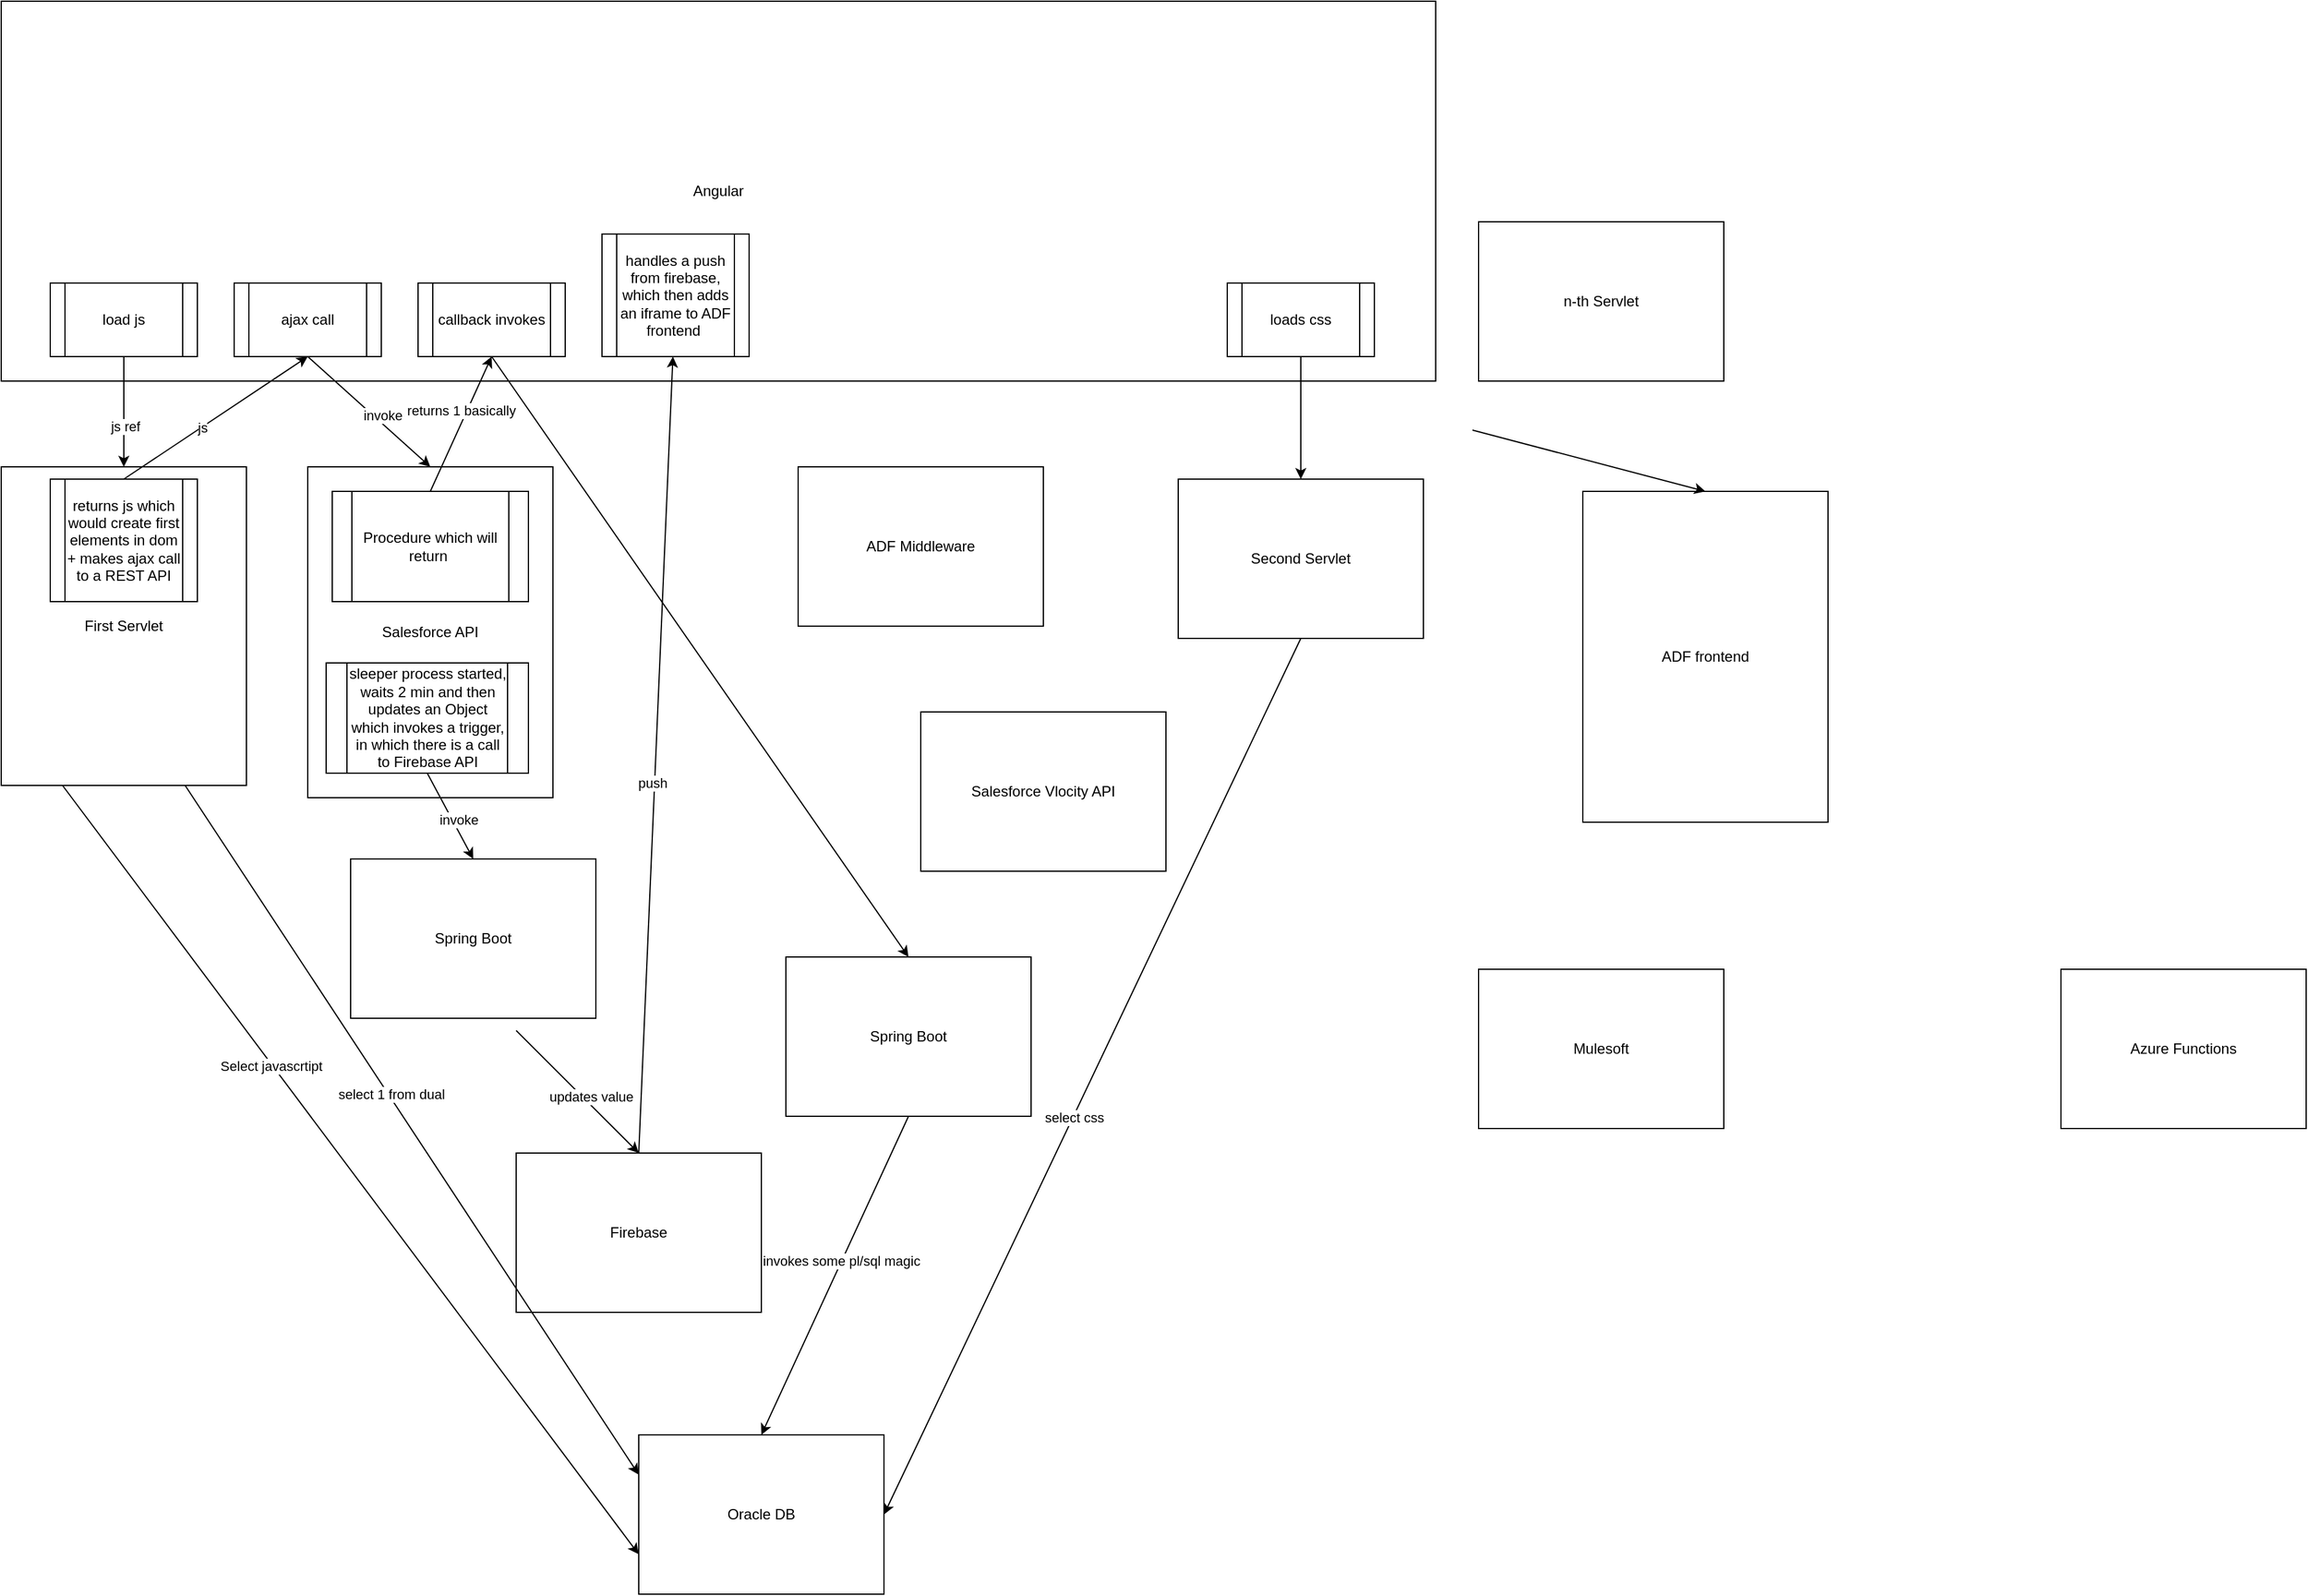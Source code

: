 <mxfile version="17.4.2" type="device" pages="2"><diagram id="gRVMiVuH9O5RE4YzDpq-" name="Page-1"><mxGraphModel dx="2062" dy="1225" grid="1" gridSize="10" guides="1" tooltips="1" connect="1" arrows="1" fold="1" page="1" pageScale="1" pageWidth="850" pageHeight="1100" math="0" shadow="0"><root><mxCell id="0"/><mxCell id="1" parent="0"/><mxCell id="ZrX8W6_ObKEaV-N90APT-1" value="Angular" style="rounded=0;whiteSpace=wrap;html=1;" vertex="1" parent="1"><mxGeometry x="40" y="30" width="1170" height="310" as="geometry"/></mxCell><mxCell id="ZrX8W6_ObKEaV-N90APT-2" value="First Servlet" style="rounded=0;whiteSpace=wrap;html=1;" vertex="1" parent="1"><mxGeometry x="40" y="410" width="200" height="260" as="geometry"/></mxCell><mxCell id="ZrX8W6_ObKEaV-N90APT-5" value="Salesforce API" style="rounded=0;whiteSpace=wrap;html=1;" vertex="1" parent="1"><mxGeometry x="290" y="410" width="200" height="270" as="geometry"/></mxCell><mxCell id="ZrX8W6_ObKEaV-N90APT-6" value="Oracle DB" style="rounded=0;whiteSpace=wrap;html=1;" vertex="1" parent="1"><mxGeometry x="560" y="1200" width="200" height="130" as="geometry"/></mxCell><mxCell id="ZrX8W6_ObKEaV-N90APT-7" value="ADF Middleware" style="rounded=0;whiteSpace=wrap;html=1;" vertex="1" parent="1"><mxGeometry x="690" y="410" width="200" height="130" as="geometry"/></mxCell><mxCell id="ZrX8W6_ObKEaV-N90APT-8" value="Firebase" style="rounded=0;whiteSpace=wrap;html=1;" vertex="1" parent="1"><mxGeometry x="460" y="970" width="200" height="130" as="geometry"/></mxCell><mxCell id="ZrX8W6_ObKEaV-N90APT-9" value="ADF frontend" style="rounded=0;whiteSpace=wrap;html=1;" vertex="1" parent="1"><mxGeometry x="1330" y="430" width="200" height="270" as="geometry"/></mxCell><mxCell id="ZrX8W6_ObKEaV-N90APT-10" value="Spring Boot" style="rounded=0;whiteSpace=wrap;html=1;" vertex="1" parent="1"><mxGeometry x="680" y="810" width="200" height="130" as="geometry"/></mxCell><mxCell id="ZrX8W6_ObKEaV-N90APT-11" value="Salesforce Vlocity API" style="rounded=0;whiteSpace=wrap;html=1;" vertex="1" parent="1"><mxGeometry x="790" y="610" width="200" height="130" as="geometry"/></mxCell><mxCell id="ZrX8W6_ObKEaV-N90APT-12" value="Mulesoft" style="rounded=0;whiteSpace=wrap;html=1;" vertex="1" parent="1"><mxGeometry x="1245" y="820" width="200" height="130" as="geometry"/></mxCell><mxCell id="ZrX8W6_ObKEaV-N90APT-13" value="Second Servlet" style="rounded=0;whiteSpace=wrap;html=1;" vertex="1" parent="1"><mxGeometry x="1000" y="420" width="200" height="130" as="geometry"/></mxCell><mxCell id="ZrX8W6_ObKEaV-N90APT-14" value="Azure Functions" style="rounded=0;whiteSpace=wrap;html=1;" vertex="1" parent="1"><mxGeometry x="1720" y="820" width="200" height="130" as="geometry"/></mxCell><mxCell id="ZrX8W6_ObKEaV-N90APT-15" value="n-th Servlet" style="rounded=0;whiteSpace=wrap;html=1;" vertex="1" parent="1"><mxGeometry x="1245" y="210" width="200" height="130" as="geometry"/></mxCell><mxCell id="ZrX8W6_ObKEaV-N90APT-16" value="" style="endArrow=classic;html=1;rounded=0;exitX=0.5;exitY=1;exitDx=0;exitDy=0;" edge="1" parent="1" source="ZrX8W6_ObKEaV-N90APT-18" target="ZrX8W6_ObKEaV-N90APT-2"><mxGeometry width="50" height="50" relative="1" as="geometry"><mxPoint x="760" y="660" as="sourcePoint"/><mxPoint x="810" y="610" as="targetPoint"/></mxGeometry></mxCell><mxCell id="GZ9ou5ZiUer6CR7oQQLi-5" value="js ref" style="edgeLabel;html=1;align=center;verticalAlign=middle;resizable=0;points=[];" vertex="1" connectable="0" parent="ZrX8W6_ObKEaV-N90APT-16"><mxGeometry x="0.259" y="1" relative="1" as="geometry"><mxPoint as="offset"/></mxGeometry></mxCell><mxCell id="ZrX8W6_ObKEaV-N90APT-18" value="load js" style="shape=process;whiteSpace=wrap;html=1;backgroundOutline=1;" vertex="1" parent="1"><mxGeometry x="80" y="260" width="120" height="60" as="geometry"/></mxCell><mxCell id="ZrX8W6_ObKEaV-N90APT-19" value="returns js which would create first elements in dom + makes ajax call to a REST API" style="shape=process;whiteSpace=wrap;html=1;backgroundOutline=1;" vertex="1" parent="1"><mxGeometry x="80" y="420" width="120" height="100" as="geometry"/></mxCell><mxCell id="ZrX8W6_ObKEaV-N90APT-20" value="ajax call" style="shape=process;whiteSpace=wrap;html=1;backgroundOutline=1;" vertex="1" parent="1"><mxGeometry x="230" y="260" width="120" height="60" as="geometry"/></mxCell><mxCell id="ZrX8W6_ObKEaV-N90APT-21" value="" style="endArrow=classic;html=1;rounded=0;exitX=0.5;exitY=0;exitDx=0;exitDy=0;entryX=0.5;entryY=1;entryDx=0;entryDy=0;" edge="1" parent="1" source="ZrX8W6_ObKEaV-N90APT-19" target="ZrX8W6_ObKEaV-N90APT-20"><mxGeometry width="50" height="50" relative="1" as="geometry"><mxPoint x="880" y="510" as="sourcePoint"/><mxPoint x="930" y="460" as="targetPoint"/></mxGeometry></mxCell><mxCell id="GZ9ou5ZiUer6CR7oQQLi-6" value="js" style="edgeLabel;html=1;align=center;verticalAlign=middle;resizable=0;points=[];" vertex="1" connectable="0" parent="ZrX8W6_ObKEaV-N90APT-21"><mxGeometry x="-0.152" relative="1" as="geometry"><mxPoint as="offset"/></mxGeometry></mxCell><mxCell id="ZrX8W6_ObKEaV-N90APT-22" value="" style="endArrow=classic;html=1;rounded=0;exitX=0.5;exitY=1;exitDx=0;exitDy=0;entryX=0.5;entryY=0;entryDx=0;entryDy=0;" edge="1" parent="1" source="ZrX8W6_ObKEaV-N90APT-20" target="ZrX8W6_ObKEaV-N90APT-5"><mxGeometry width="50" height="50" relative="1" as="geometry"><mxPoint x="880" y="510" as="sourcePoint"/><mxPoint x="930" y="460" as="targetPoint"/></mxGeometry></mxCell><mxCell id="GZ9ou5ZiUer6CR7oQQLi-7" value="invoke" style="edgeLabel;html=1;align=center;verticalAlign=middle;resizable=0;points=[];" vertex="1" connectable="0" parent="ZrX8W6_ObKEaV-N90APT-22"><mxGeometry x="0.154" y="4" relative="1" as="geometry"><mxPoint y="-1" as="offset"/></mxGeometry></mxCell><mxCell id="ZrX8W6_ObKEaV-N90APT-24" value="Procedure which will return&amp;nbsp;" style="shape=process;whiteSpace=wrap;html=1;backgroundOutline=1;" vertex="1" parent="1"><mxGeometry x="310" y="430" width="160" height="90" as="geometry"/></mxCell><mxCell id="ZrX8W6_ObKEaV-N90APT-25" value="loads css" style="shape=process;whiteSpace=wrap;html=1;backgroundOutline=1;" vertex="1" parent="1"><mxGeometry x="1040" y="260" width="120" height="60" as="geometry"/></mxCell><mxCell id="ZrX8W6_ObKEaV-N90APT-26" value="" style="endArrow=classic;html=1;rounded=0;entryX=0.5;entryY=0;entryDx=0;entryDy=0;exitX=0.5;exitY=1;exitDx=0;exitDy=0;" edge="1" parent="1" source="ZrX8W6_ObKEaV-N90APT-25" target="ZrX8W6_ObKEaV-N90APT-13"><mxGeometry width="50" height="50" relative="1" as="geometry"><mxPoint x="880" y="500" as="sourcePoint"/><mxPoint x="930" y="450" as="targetPoint"/></mxGeometry></mxCell><mxCell id="ZrX8W6_ObKEaV-N90APT-27" value="" style="endArrow=classic;html=1;rounded=0;exitX=0.5;exitY=1;exitDx=0;exitDy=0;entryX=1;entryY=0.5;entryDx=0;entryDy=0;" edge="1" parent="1" source="ZrX8W6_ObKEaV-N90APT-13" target="ZrX8W6_ObKEaV-N90APT-6"><mxGeometry width="50" height="50" relative="1" as="geometry"><mxPoint x="880" y="500" as="sourcePoint"/><mxPoint x="930" y="450" as="targetPoint"/></mxGeometry></mxCell><mxCell id="GZ9ou5ZiUer6CR7oQQLi-4" value="select css" style="edgeLabel;html=1;align=center;verticalAlign=middle;resizable=0;points=[];" vertex="1" connectable="0" parent="ZrX8W6_ObKEaV-N90APT-27"><mxGeometry x="0.092" relative="1" as="geometry"><mxPoint as="offset"/></mxGeometry></mxCell><mxCell id="ZrX8W6_ObKEaV-N90APT-28" value="" style="endArrow=classic;html=1;rounded=0;exitX=0.75;exitY=1;exitDx=0;exitDy=0;entryX=0;entryY=0.25;entryDx=0;entryDy=0;" edge="1" parent="1" source="ZrX8W6_ObKEaV-N90APT-2" target="ZrX8W6_ObKEaV-N90APT-6"><mxGeometry width="50" height="50" relative="1" as="geometry"><mxPoint x="880" y="500" as="sourcePoint"/><mxPoint x="930" y="450" as="targetPoint"/></mxGeometry></mxCell><mxCell id="GZ9ou5ZiUer6CR7oQQLi-3" value="select 1 from dual" style="edgeLabel;html=1;align=center;verticalAlign=middle;resizable=0;points=[];" vertex="1" connectable="0" parent="ZrX8W6_ObKEaV-N90APT-28"><mxGeometry x="-0.101" y="2" relative="1" as="geometry"><mxPoint as="offset"/></mxGeometry></mxCell><mxCell id="GZ9ou5ZiUer6CR7oQQLi-1" value="" style="endArrow=classic;html=1;rounded=0;exitX=0.25;exitY=1;exitDx=0;exitDy=0;entryX=0;entryY=0.75;entryDx=0;entryDy=0;" edge="1" parent="1" source="ZrX8W6_ObKEaV-N90APT-2" target="ZrX8W6_ObKEaV-N90APT-6"><mxGeometry width="50" height="50" relative="1" as="geometry"><mxPoint x="200" y="680" as="sourcePoint"/><mxPoint x="560" y="902.5" as="targetPoint"/></mxGeometry></mxCell><mxCell id="GZ9ou5ZiUer6CR7oQQLi-2" value="Select javascrtipt" style="edgeLabel;html=1;align=center;verticalAlign=middle;resizable=0;points=[];" vertex="1" connectable="0" parent="GZ9ou5ZiUer6CR7oQQLi-1"><mxGeometry x="-0.276" y="-2" relative="1" as="geometry"><mxPoint x="1" as="offset"/></mxGeometry></mxCell><mxCell id="GZ9ou5ZiUer6CR7oQQLi-8" value="callback invokes" style="shape=process;whiteSpace=wrap;html=1;backgroundOutline=1;" vertex="1" parent="1"><mxGeometry x="380" y="260" width="120" height="60" as="geometry"/></mxCell><mxCell id="GZ9ou5ZiUer6CR7oQQLi-9" value="" style="endArrow=classic;html=1;rounded=0;exitX=0.5;exitY=0;exitDx=0;exitDy=0;entryX=0.5;entryY=1;entryDx=0;entryDy=0;" edge="1" parent="1" source="ZrX8W6_ObKEaV-N90APT-24" target="GZ9ou5ZiUer6CR7oQQLi-8"><mxGeometry width="50" height="50" relative="1" as="geometry"><mxPoint x="300" y="330" as="sourcePoint"/><mxPoint x="400" y="420" as="targetPoint"/></mxGeometry></mxCell><mxCell id="GZ9ou5ZiUer6CR7oQQLi-10" value="returns 1 basically" style="edgeLabel;html=1;align=center;verticalAlign=middle;resizable=0;points=[];" vertex="1" connectable="0" parent="GZ9ou5ZiUer6CR7oQQLi-9"><mxGeometry x="0.154" y="4" relative="1" as="geometry"><mxPoint y="-1" as="offset"/></mxGeometry></mxCell><mxCell id="GZ9ou5ZiUer6CR7oQQLi-11" value="sleeper process started, waits 2 min and then updates an Object which invokes a trigger, in which there is a call to Firebase API" style="shape=process;whiteSpace=wrap;html=1;backgroundOutline=1;" vertex="1" parent="1"><mxGeometry x="305" y="570" width="165" height="90" as="geometry"/></mxCell><mxCell id="GZ9ou5ZiUer6CR7oQQLi-13" value="" style="endArrow=classic;html=1;rounded=0;exitX=0.5;exitY=1;exitDx=0;exitDy=0;entryX=0.5;entryY=0;entryDx=0;entryDy=0;" edge="1" parent="1" source="GZ9ou5ZiUer6CR7oQQLi-11" target="GZ9ou5ZiUer6CR7oQQLi-28"><mxGeometry width="50" height="50" relative="1" as="geometry"><mxPoint x="300" y="330" as="sourcePoint"/><mxPoint x="400" y="420" as="targetPoint"/></mxGeometry></mxCell><mxCell id="GZ9ou5ZiUer6CR7oQQLi-14" value="invoke" style="edgeLabel;html=1;align=center;verticalAlign=middle;resizable=0;points=[];" vertex="1" connectable="0" parent="GZ9ou5ZiUer6CR7oQQLi-13"><mxGeometry x="0.154" y="4" relative="1" as="geometry"><mxPoint y="-1" as="offset"/></mxGeometry></mxCell><mxCell id="GZ9ou5ZiUer6CR7oQQLi-15" value="" style="endArrow=classic;html=1;rounded=0;exitX=0.5;exitY=0;exitDx=0;exitDy=0;" edge="1" parent="1" source="ZrX8W6_ObKEaV-N90APT-8" target="GZ9ou5ZiUer6CR7oQQLi-16"><mxGeometry width="50" height="50" relative="1" as="geometry"><mxPoint x="880" y="770" as="sourcePoint"/><mxPoint x="560" y="410" as="targetPoint"/></mxGeometry></mxCell><mxCell id="GZ9ou5ZiUer6CR7oQQLi-17" value="push" style="edgeLabel;html=1;align=center;verticalAlign=middle;resizable=0;points=[];" vertex="1" connectable="0" parent="GZ9ou5ZiUer6CR7oQQLi-15"><mxGeometry x="-0.071" y="2" relative="1" as="geometry"><mxPoint as="offset"/></mxGeometry></mxCell><mxCell id="GZ9ou5ZiUer6CR7oQQLi-16" value="handles a push from firebase, which then adds an iframe to ADF frontend&amp;nbsp;" style="shape=process;whiteSpace=wrap;html=1;backgroundOutline=1;" vertex="1" parent="1"><mxGeometry x="530" y="220" width="120" height="100" as="geometry"/></mxCell><mxCell id="GZ9ou5ZiUer6CR7oQQLi-18" value="" style="endArrow=classic;html=1;rounded=0;entryX=0.5;entryY=0;entryDx=0;entryDy=0;" edge="1" parent="1" target="ZrX8W6_ObKEaV-N90APT-9"><mxGeometry width="50" height="50" relative="1" as="geometry"><mxPoint x="1240" y="380" as="sourcePoint"/><mxPoint x="930" y="690" as="targetPoint"/></mxGeometry></mxCell><mxCell id="GZ9ou5ZiUer6CR7oQQLi-19" value="" style="endArrow=classic;html=1;rounded=0;entryX=0.5;entryY=0;entryDx=0;entryDy=0;exitX=0.5;exitY=1;exitDx=0;exitDy=0;" edge="1" parent="1" source="GZ9ou5ZiUer6CR7oQQLi-8" target="ZrX8W6_ObKEaV-N90APT-10"><mxGeometry width="50" height="50" relative="1" as="geometry"><mxPoint x="880" y="240" as="sourcePoint"/><mxPoint x="930" y="190" as="targetPoint"/></mxGeometry></mxCell><mxCell id="GZ9ou5ZiUer6CR7oQQLi-23" value="" style="endArrow=classic;html=1;rounded=0;entryX=0.5;entryY=0;entryDx=0;entryDy=0;exitX=0.5;exitY=1;exitDx=0;exitDy=0;" edge="1" parent="1" source="ZrX8W6_ObKEaV-N90APT-10" target="ZrX8W6_ObKEaV-N90APT-6"><mxGeometry width="50" height="50" relative="1" as="geometry"><mxPoint x="880" y="730" as="sourcePoint"/><mxPoint x="930" y="680" as="targetPoint"/></mxGeometry></mxCell><mxCell id="GZ9ou5ZiUer6CR7oQQLi-24" value="invokes some pl/sql magic" style="edgeLabel;html=1;align=center;verticalAlign=middle;resizable=0;points=[];" vertex="1" connectable="0" parent="GZ9ou5ZiUer6CR7oQQLi-23"><mxGeometry x="-0.09" y="-1" relative="1" as="geometry"><mxPoint as="offset"/></mxGeometry></mxCell><mxCell id="GZ9ou5ZiUer6CR7oQQLi-28" value="Spring Boot" style="rounded=0;whiteSpace=wrap;html=1;" vertex="1" parent="1"><mxGeometry x="325" y="730" width="200" height="130" as="geometry"/></mxCell><mxCell id="GZ9ou5ZiUer6CR7oQQLi-29" value="" style="endArrow=classic;html=1;rounded=0;entryX=0.5;entryY=0;entryDx=0;entryDy=0;" edge="1" parent="1" target="ZrX8W6_ObKEaV-N90APT-8"><mxGeometry width="50" height="50" relative="1" as="geometry"><mxPoint x="460" y="870" as="sourcePoint"/><mxPoint x="532.5" y="950" as="targetPoint"/></mxGeometry></mxCell><mxCell id="GZ9ou5ZiUer6CR7oQQLi-30" value="updates value" style="edgeLabel;html=1;align=center;verticalAlign=middle;resizable=0;points=[];" vertex="1" connectable="0" parent="GZ9ou5ZiUer6CR7oQQLi-29"><mxGeometry x="0.154" y="4" relative="1" as="geometry"><mxPoint y="-1" as="offset"/></mxGeometry></mxCell></root></mxGraphModel></diagram><diagram id="jWqUGLD3beYjIlKV-LDD" name="Page-2"><mxGraphModel dx="2062" dy="1225" grid="1" gridSize="10" guides="1" tooltips="1" connect="1" arrows="1" fold="1" page="1" pageScale="1" pageWidth="850" pageHeight="1100" math="0" shadow="0"><root><mxCell id="0"/><mxCell id="1" parent="0"/></root></mxGraphModel></diagram></mxfile>